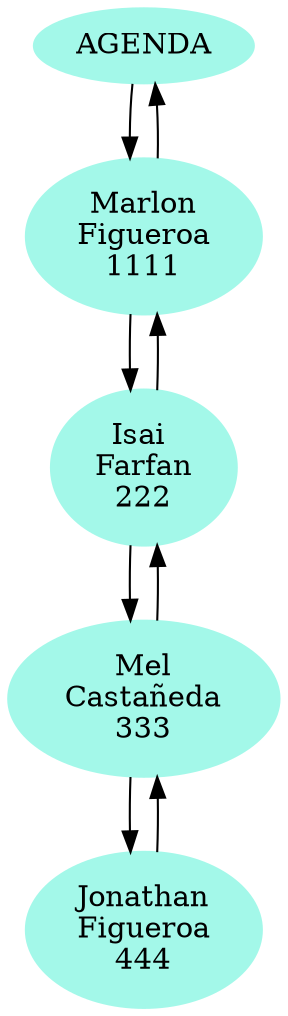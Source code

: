 digraph grafo2{ 
node[ style=filled ,color="#A3F8E9"];
2[label="AGENDA"]
4[label="Marlon
Figueroa
1111"]
2->4
4->2
6[label="Isai 
Farfan
222"]
4->6
6->4
8[label="Mel
Castañeda
333"]
6->8
8->6
10[label="Jonathan
Figueroa
444"]
8->10
10->8
}
